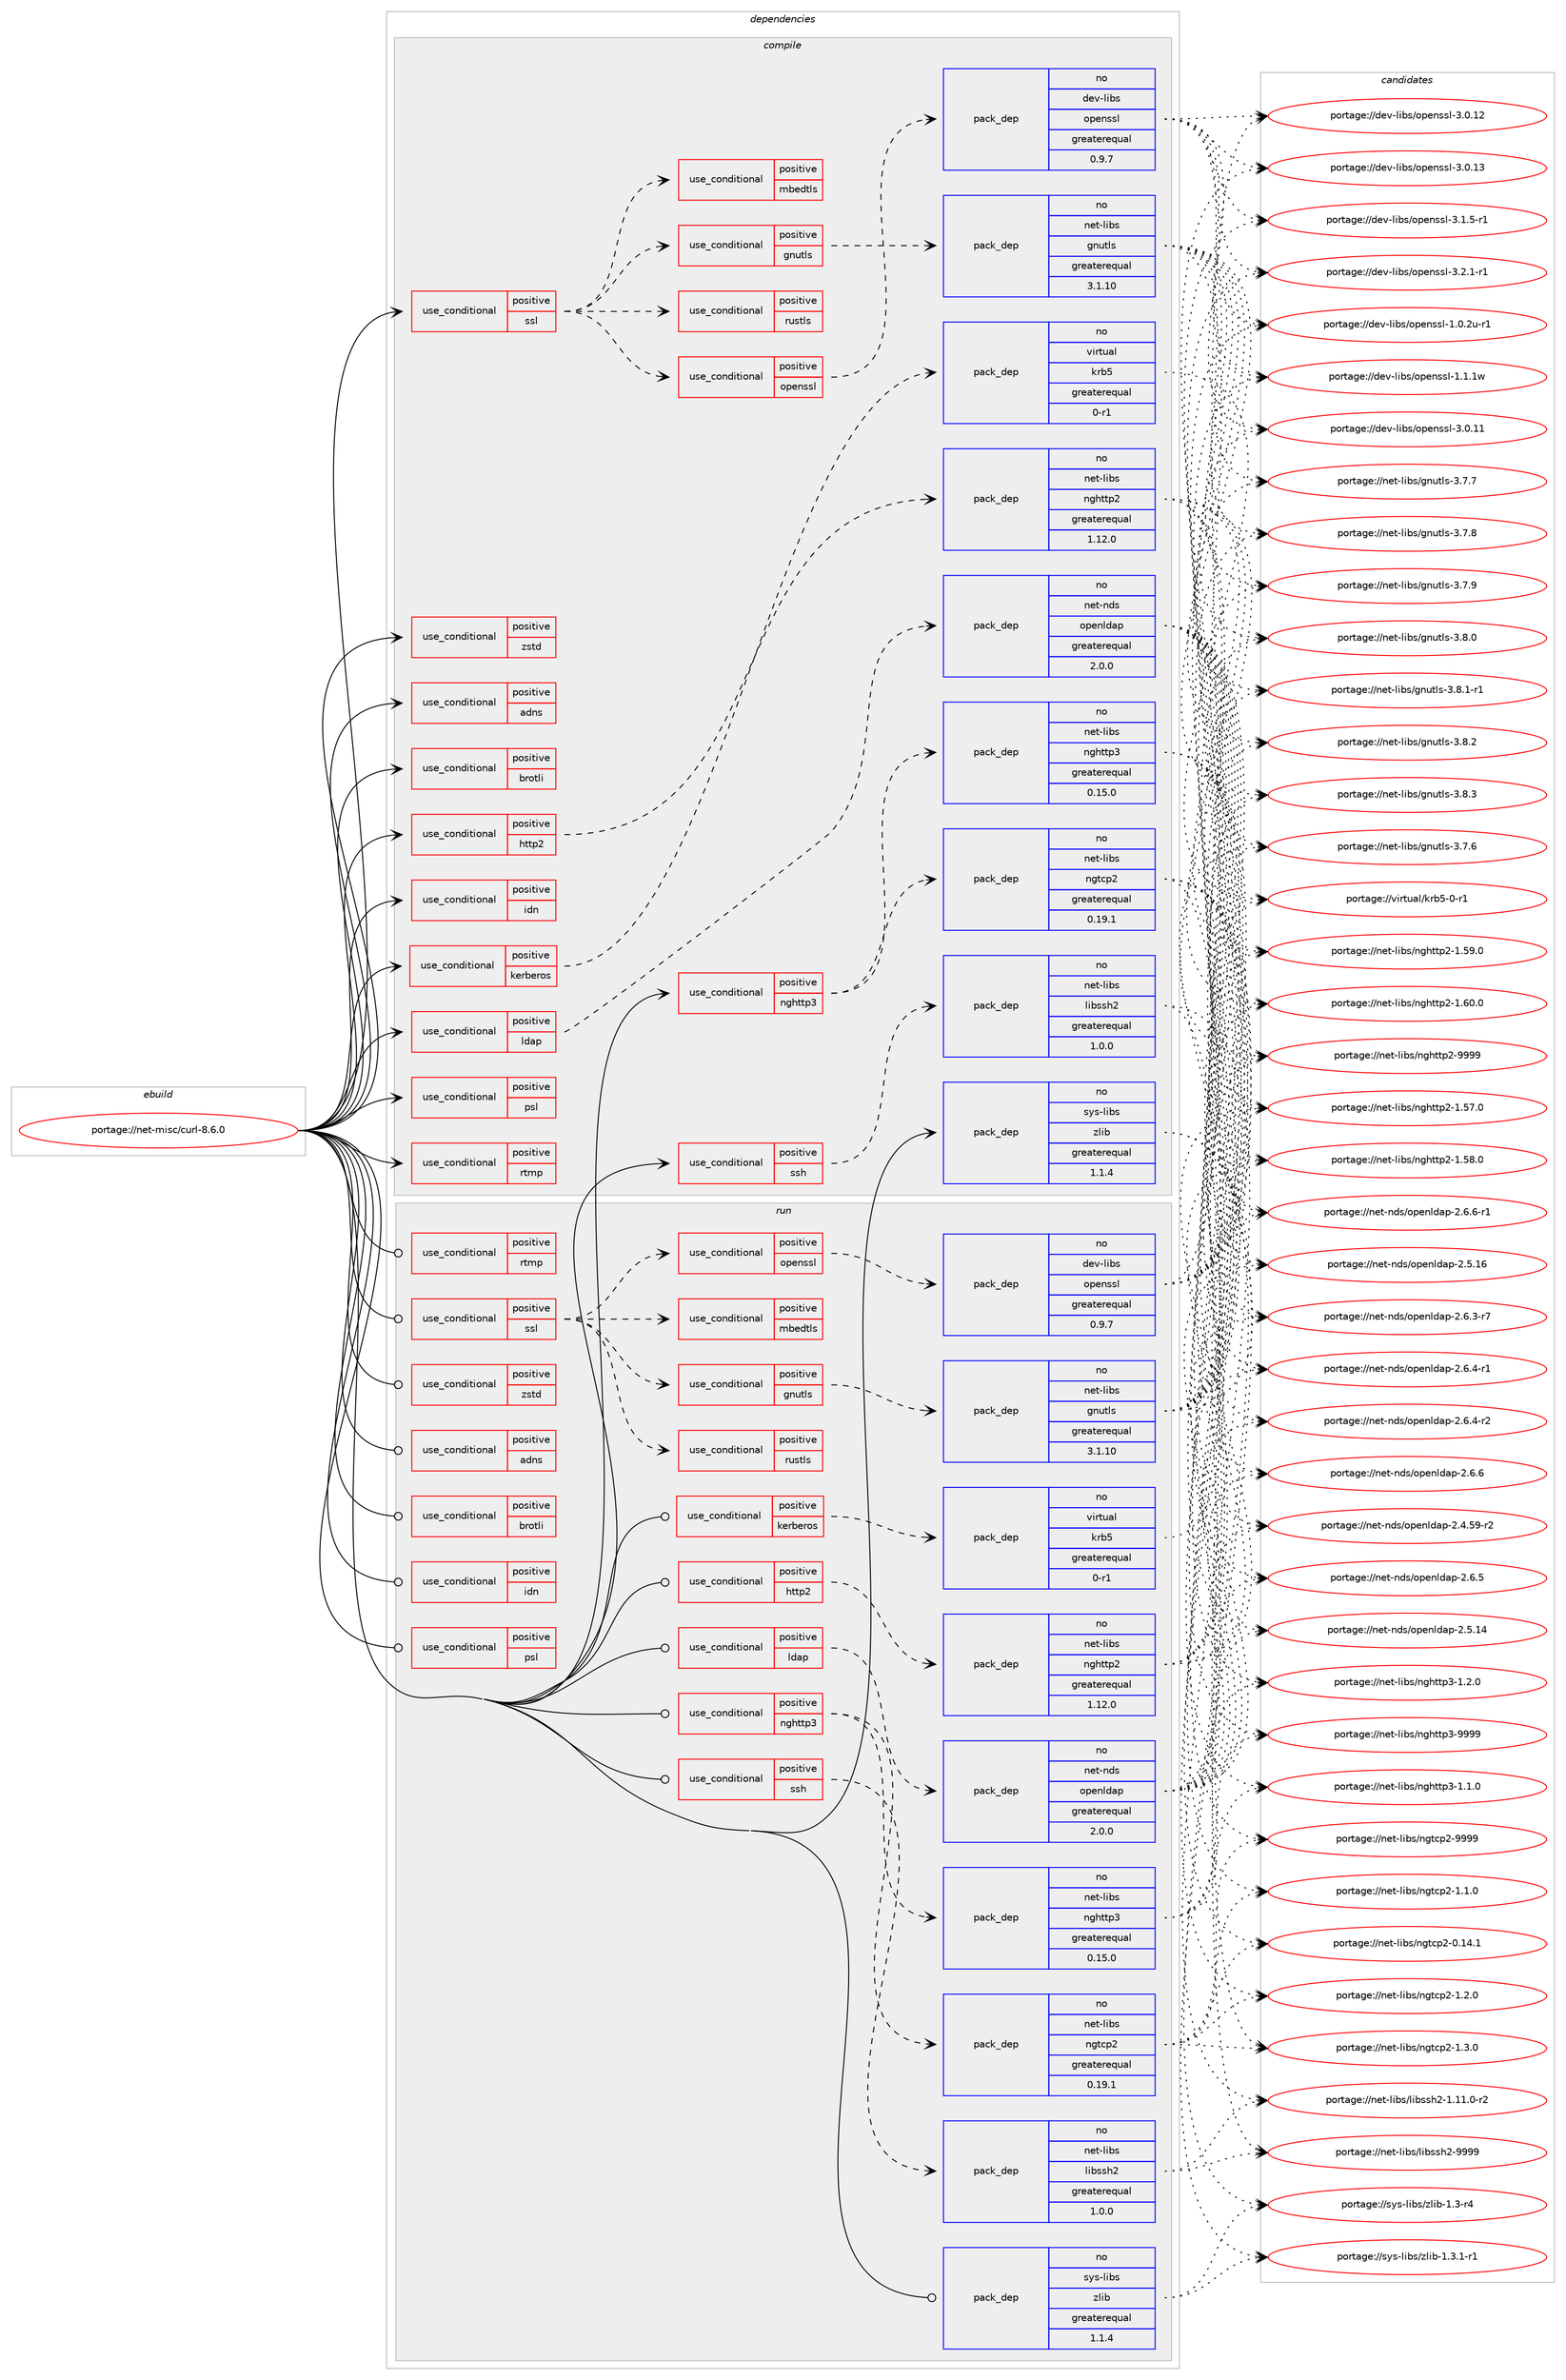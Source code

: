 digraph prolog {

# *************
# Graph options
# *************

newrank=true;
concentrate=true;
compound=true;
graph [rankdir=LR,fontname=Helvetica,fontsize=10,ranksep=1.5];#, ranksep=2.5, nodesep=0.2];
edge  [arrowhead=vee];
node  [fontname=Helvetica,fontsize=10];

# **********
# The ebuild
# **********

subgraph cluster_leftcol {
color=gray;
rank=same;
label=<<i>ebuild</i>>;
id [label="portage://net-misc/curl-8.6.0", color=red, width=4, href="../net-misc/curl-8.6.0.svg"];
}

# ****************
# The dependencies
# ****************

subgraph cluster_midcol {
color=gray;
label=<<i>dependencies</i>>;
subgraph cluster_compile {
fillcolor="#eeeeee";
style=filled;
label=<<i>compile</i>>;
subgraph cond4253 {
dependency5985 [label=<<TABLE BORDER="0" CELLBORDER="1" CELLSPACING="0" CELLPADDING="4"><TR><TD ROWSPAN="3" CELLPADDING="10">use_conditional</TD></TR><TR><TD>positive</TD></TR><TR><TD>adns</TD></TR></TABLE>>, shape=none, color=red];
# *** BEGIN UNKNOWN DEPENDENCY TYPE (TODO) ***
# dependency5985 -> package_dependency(portage://net-misc/curl-8.6.0,install,no,net-dns,c-ares,none,[,,],any_same_slot,[use(optenable(abi_x86_32),negative),use(optenable(abi_x86_64),negative),use(optenable(abi_x86_x32),negative),use(optenable(abi_mips_n32),negative),use(optenable(abi_mips_n64),negative),use(optenable(abi_mips_o32),negative),use(optenable(abi_s390_32),negative),use(optenable(abi_s390_64),negative)])
# *** END UNKNOWN DEPENDENCY TYPE (TODO) ***

}
id:e -> dependency5985:w [weight=20,style="solid",arrowhead="vee"];
subgraph cond4254 {
dependency5986 [label=<<TABLE BORDER="0" CELLBORDER="1" CELLSPACING="0" CELLPADDING="4"><TR><TD ROWSPAN="3" CELLPADDING="10">use_conditional</TD></TR><TR><TD>positive</TD></TR><TR><TD>brotli</TD></TR></TABLE>>, shape=none, color=red];
# *** BEGIN UNKNOWN DEPENDENCY TYPE (TODO) ***
# dependency5986 -> package_dependency(portage://net-misc/curl-8.6.0,install,no,app-arch,brotli,none,[,,],any_same_slot,[use(optenable(abi_x86_32),negative),use(optenable(abi_x86_64),negative),use(optenable(abi_x86_x32),negative),use(optenable(abi_mips_n32),negative),use(optenable(abi_mips_n64),negative),use(optenable(abi_mips_o32),negative),use(optenable(abi_s390_32),negative),use(optenable(abi_s390_64),negative)])
# *** END UNKNOWN DEPENDENCY TYPE (TODO) ***

}
id:e -> dependency5986:w [weight=20,style="solid",arrowhead="vee"];
subgraph cond4255 {
dependency5987 [label=<<TABLE BORDER="0" CELLBORDER="1" CELLSPACING="0" CELLPADDING="4"><TR><TD ROWSPAN="3" CELLPADDING="10">use_conditional</TD></TR><TR><TD>positive</TD></TR><TR><TD>http2</TD></TR></TABLE>>, shape=none, color=red];
subgraph pack1682 {
dependency5988 [label=<<TABLE BORDER="0" CELLBORDER="1" CELLSPACING="0" CELLPADDING="4" WIDTH="220"><TR><TD ROWSPAN="6" CELLPADDING="30">pack_dep</TD></TR><TR><TD WIDTH="110">no</TD></TR><TR><TD>net-libs</TD></TR><TR><TD>nghttp2</TD></TR><TR><TD>greaterequal</TD></TR><TR><TD>1.12.0</TD></TR></TABLE>>, shape=none, color=blue];
}
dependency5987:e -> dependency5988:w [weight=20,style="dashed",arrowhead="vee"];
}
id:e -> dependency5987:w [weight=20,style="solid",arrowhead="vee"];
subgraph cond4256 {
dependency5989 [label=<<TABLE BORDER="0" CELLBORDER="1" CELLSPACING="0" CELLPADDING="4"><TR><TD ROWSPAN="3" CELLPADDING="10">use_conditional</TD></TR><TR><TD>positive</TD></TR><TR><TD>idn</TD></TR></TABLE>>, shape=none, color=red];
# *** BEGIN UNKNOWN DEPENDENCY TYPE (TODO) ***
# dependency5989 -> package_dependency(portage://net-misc/curl-8.6.0,install,no,net-dns,libidn2,none,[,,],any_same_slot,[use(optenable(static-libs),none),use(optenable(abi_x86_32),negative),use(optenable(abi_x86_64),negative),use(optenable(abi_x86_x32),negative),use(optenable(abi_mips_n32),negative),use(optenable(abi_mips_n64),negative),use(optenable(abi_mips_o32),negative),use(optenable(abi_s390_32),negative),use(optenable(abi_s390_64),negative)])
# *** END UNKNOWN DEPENDENCY TYPE (TODO) ***

}
id:e -> dependency5989:w [weight=20,style="solid",arrowhead="vee"];
subgraph cond4257 {
dependency5990 [label=<<TABLE BORDER="0" CELLBORDER="1" CELLSPACING="0" CELLPADDING="4"><TR><TD ROWSPAN="3" CELLPADDING="10">use_conditional</TD></TR><TR><TD>positive</TD></TR><TR><TD>kerberos</TD></TR></TABLE>>, shape=none, color=red];
subgraph pack1683 {
dependency5991 [label=<<TABLE BORDER="0" CELLBORDER="1" CELLSPACING="0" CELLPADDING="4" WIDTH="220"><TR><TD ROWSPAN="6" CELLPADDING="30">pack_dep</TD></TR><TR><TD WIDTH="110">no</TD></TR><TR><TD>virtual</TD></TR><TR><TD>krb5</TD></TR><TR><TD>greaterequal</TD></TR><TR><TD>0-r1</TD></TR></TABLE>>, shape=none, color=blue];
}
dependency5990:e -> dependency5991:w [weight=20,style="dashed",arrowhead="vee"];
}
id:e -> dependency5990:w [weight=20,style="solid",arrowhead="vee"];
subgraph cond4258 {
dependency5992 [label=<<TABLE BORDER="0" CELLBORDER="1" CELLSPACING="0" CELLPADDING="4"><TR><TD ROWSPAN="3" CELLPADDING="10">use_conditional</TD></TR><TR><TD>positive</TD></TR><TR><TD>ldap</TD></TR></TABLE>>, shape=none, color=red];
subgraph pack1684 {
dependency5993 [label=<<TABLE BORDER="0" CELLBORDER="1" CELLSPACING="0" CELLPADDING="4" WIDTH="220"><TR><TD ROWSPAN="6" CELLPADDING="30">pack_dep</TD></TR><TR><TD WIDTH="110">no</TD></TR><TR><TD>net-nds</TD></TR><TR><TD>openldap</TD></TR><TR><TD>greaterequal</TD></TR><TR><TD>2.0.0</TD></TR></TABLE>>, shape=none, color=blue];
}
dependency5992:e -> dependency5993:w [weight=20,style="dashed",arrowhead="vee"];
}
id:e -> dependency5992:w [weight=20,style="solid",arrowhead="vee"];
subgraph cond4259 {
dependency5994 [label=<<TABLE BORDER="0" CELLBORDER="1" CELLSPACING="0" CELLPADDING="4"><TR><TD ROWSPAN="3" CELLPADDING="10">use_conditional</TD></TR><TR><TD>positive</TD></TR><TR><TD>nghttp3</TD></TR></TABLE>>, shape=none, color=red];
subgraph pack1685 {
dependency5995 [label=<<TABLE BORDER="0" CELLBORDER="1" CELLSPACING="0" CELLPADDING="4" WIDTH="220"><TR><TD ROWSPAN="6" CELLPADDING="30">pack_dep</TD></TR><TR><TD WIDTH="110">no</TD></TR><TR><TD>net-libs</TD></TR><TR><TD>nghttp3</TD></TR><TR><TD>greaterequal</TD></TR><TR><TD>0.15.0</TD></TR></TABLE>>, shape=none, color=blue];
}
dependency5994:e -> dependency5995:w [weight=20,style="dashed",arrowhead="vee"];
subgraph pack1686 {
dependency5996 [label=<<TABLE BORDER="0" CELLBORDER="1" CELLSPACING="0" CELLPADDING="4" WIDTH="220"><TR><TD ROWSPAN="6" CELLPADDING="30">pack_dep</TD></TR><TR><TD WIDTH="110">no</TD></TR><TR><TD>net-libs</TD></TR><TR><TD>ngtcp2</TD></TR><TR><TD>greaterequal</TD></TR><TR><TD>0.19.1</TD></TR></TABLE>>, shape=none, color=blue];
}
dependency5994:e -> dependency5996:w [weight=20,style="dashed",arrowhead="vee"];
}
id:e -> dependency5994:w [weight=20,style="solid",arrowhead="vee"];
subgraph cond4260 {
dependency5997 [label=<<TABLE BORDER="0" CELLBORDER="1" CELLSPACING="0" CELLPADDING="4"><TR><TD ROWSPAN="3" CELLPADDING="10">use_conditional</TD></TR><TR><TD>positive</TD></TR><TR><TD>psl</TD></TR></TABLE>>, shape=none, color=red];
# *** BEGIN UNKNOWN DEPENDENCY TYPE (TODO) ***
# dependency5997 -> package_dependency(portage://net-misc/curl-8.6.0,install,no,net-libs,libpsl,none,[,,],[],[use(optenable(abi_x86_32),negative),use(optenable(abi_x86_64),negative),use(optenable(abi_x86_x32),negative),use(optenable(abi_mips_n32),negative),use(optenable(abi_mips_n64),negative),use(optenable(abi_mips_o32),negative),use(optenable(abi_s390_32),negative),use(optenable(abi_s390_64),negative)])
# *** END UNKNOWN DEPENDENCY TYPE (TODO) ***

}
id:e -> dependency5997:w [weight=20,style="solid",arrowhead="vee"];
subgraph cond4261 {
dependency5998 [label=<<TABLE BORDER="0" CELLBORDER="1" CELLSPACING="0" CELLPADDING="4"><TR><TD ROWSPAN="3" CELLPADDING="10">use_conditional</TD></TR><TR><TD>positive</TD></TR><TR><TD>rtmp</TD></TR></TABLE>>, shape=none, color=red];
# *** BEGIN UNKNOWN DEPENDENCY TYPE (TODO) ***
# dependency5998 -> package_dependency(portage://net-misc/curl-8.6.0,install,no,media-video,rtmpdump,none,[,,],[],[use(optenable(abi_x86_32),negative),use(optenable(abi_x86_64),negative),use(optenable(abi_x86_x32),negative),use(optenable(abi_mips_n32),negative),use(optenable(abi_mips_n64),negative),use(optenable(abi_mips_o32),negative),use(optenable(abi_s390_32),negative),use(optenable(abi_s390_64),negative)])
# *** END UNKNOWN DEPENDENCY TYPE (TODO) ***

}
id:e -> dependency5998:w [weight=20,style="solid",arrowhead="vee"];
subgraph cond4262 {
dependency5999 [label=<<TABLE BORDER="0" CELLBORDER="1" CELLSPACING="0" CELLPADDING="4"><TR><TD ROWSPAN="3" CELLPADDING="10">use_conditional</TD></TR><TR><TD>positive</TD></TR><TR><TD>ssh</TD></TR></TABLE>>, shape=none, color=red];
subgraph pack1687 {
dependency6000 [label=<<TABLE BORDER="0" CELLBORDER="1" CELLSPACING="0" CELLPADDING="4" WIDTH="220"><TR><TD ROWSPAN="6" CELLPADDING="30">pack_dep</TD></TR><TR><TD WIDTH="110">no</TD></TR><TR><TD>net-libs</TD></TR><TR><TD>libssh2</TD></TR><TR><TD>greaterequal</TD></TR><TR><TD>1.0.0</TD></TR></TABLE>>, shape=none, color=blue];
}
dependency5999:e -> dependency6000:w [weight=20,style="dashed",arrowhead="vee"];
}
id:e -> dependency5999:w [weight=20,style="solid",arrowhead="vee"];
subgraph cond4263 {
dependency6001 [label=<<TABLE BORDER="0" CELLBORDER="1" CELLSPACING="0" CELLPADDING="4"><TR><TD ROWSPAN="3" CELLPADDING="10">use_conditional</TD></TR><TR><TD>positive</TD></TR><TR><TD>ssl</TD></TR></TABLE>>, shape=none, color=red];
subgraph cond4264 {
dependency6002 [label=<<TABLE BORDER="0" CELLBORDER="1" CELLSPACING="0" CELLPADDING="4"><TR><TD ROWSPAN="3" CELLPADDING="10">use_conditional</TD></TR><TR><TD>positive</TD></TR><TR><TD>gnutls</TD></TR></TABLE>>, shape=none, color=red];
# *** BEGIN UNKNOWN DEPENDENCY TYPE (TODO) ***
# dependency6002 -> package_dependency(portage://net-misc/curl-8.6.0,install,no,app-misc,ca-certificates,none,[,,],[],[])
# *** END UNKNOWN DEPENDENCY TYPE (TODO) ***

subgraph pack1688 {
dependency6003 [label=<<TABLE BORDER="0" CELLBORDER="1" CELLSPACING="0" CELLPADDING="4" WIDTH="220"><TR><TD ROWSPAN="6" CELLPADDING="30">pack_dep</TD></TR><TR><TD WIDTH="110">no</TD></TR><TR><TD>net-libs</TD></TR><TR><TD>gnutls</TD></TR><TR><TD>greaterequal</TD></TR><TR><TD>3.1.10</TD></TR></TABLE>>, shape=none, color=blue];
}
dependency6002:e -> dependency6003:w [weight=20,style="dashed",arrowhead="vee"];
# *** BEGIN UNKNOWN DEPENDENCY TYPE (TODO) ***
# dependency6002 -> package_dependency(portage://net-misc/curl-8.6.0,install,no,dev-libs,nettle,none,[,,],any_same_slot,[use(optenable(abi_x86_32),negative),use(optenable(abi_x86_64),negative),use(optenable(abi_x86_x32),negative),use(optenable(abi_mips_n32),negative),use(optenable(abi_mips_n64),negative),use(optenable(abi_mips_o32),negative),use(optenable(abi_s390_32),negative),use(optenable(abi_s390_64),negative)])
# *** END UNKNOWN DEPENDENCY TYPE (TODO) ***

}
dependency6001:e -> dependency6002:w [weight=20,style="dashed",arrowhead="vee"];
subgraph cond4265 {
dependency6004 [label=<<TABLE BORDER="0" CELLBORDER="1" CELLSPACING="0" CELLPADDING="4"><TR><TD ROWSPAN="3" CELLPADDING="10">use_conditional</TD></TR><TR><TD>positive</TD></TR><TR><TD>mbedtls</TD></TR></TABLE>>, shape=none, color=red];
# *** BEGIN UNKNOWN DEPENDENCY TYPE (TODO) ***
# dependency6004 -> package_dependency(portage://net-misc/curl-8.6.0,install,no,app-misc,ca-certificates,none,[,,],[],[])
# *** END UNKNOWN DEPENDENCY TYPE (TODO) ***

# *** BEGIN UNKNOWN DEPENDENCY TYPE (TODO) ***
# dependency6004 -> package_dependency(portage://net-misc/curl-8.6.0,install,no,net-libs,mbedtls,none,[,,],any_same_slot,[use(optenable(abi_x86_32),negative),use(optenable(abi_x86_64),negative),use(optenable(abi_x86_x32),negative),use(optenable(abi_mips_n32),negative),use(optenable(abi_mips_n64),negative),use(optenable(abi_mips_o32),negative),use(optenable(abi_s390_32),negative),use(optenable(abi_s390_64),negative)])
# *** END UNKNOWN DEPENDENCY TYPE (TODO) ***

}
dependency6001:e -> dependency6004:w [weight=20,style="dashed",arrowhead="vee"];
subgraph cond4266 {
dependency6005 [label=<<TABLE BORDER="0" CELLBORDER="1" CELLSPACING="0" CELLPADDING="4"><TR><TD ROWSPAN="3" CELLPADDING="10">use_conditional</TD></TR><TR><TD>positive</TD></TR><TR><TD>openssl</TD></TR></TABLE>>, shape=none, color=red];
subgraph pack1689 {
dependency6006 [label=<<TABLE BORDER="0" CELLBORDER="1" CELLSPACING="0" CELLPADDING="4" WIDTH="220"><TR><TD ROWSPAN="6" CELLPADDING="30">pack_dep</TD></TR><TR><TD WIDTH="110">no</TD></TR><TR><TD>dev-libs</TD></TR><TR><TD>openssl</TD></TR><TR><TD>greaterequal</TD></TR><TR><TD>0.9.7</TD></TR></TABLE>>, shape=none, color=blue];
}
dependency6005:e -> dependency6006:w [weight=20,style="dashed",arrowhead="vee"];
}
dependency6001:e -> dependency6005:w [weight=20,style="dashed",arrowhead="vee"];
subgraph cond4267 {
dependency6007 [label=<<TABLE BORDER="0" CELLBORDER="1" CELLSPACING="0" CELLPADDING="4"><TR><TD ROWSPAN="3" CELLPADDING="10">use_conditional</TD></TR><TR><TD>positive</TD></TR><TR><TD>rustls</TD></TR></TABLE>>, shape=none, color=red];
# *** BEGIN UNKNOWN DEPENDENCY TYPE (TODO) ***
# dependency6007 -> package_dependency(portage://net-misc/curl-8.6.0,install,no,net-libs,rustls-ffi,none,[,,],any_same_slot,[use(optenable(abi_x86_32),negative),use(optenable(abi_x86_64),negative),use(optenable(abi_x86_x32),negative),use(optenable(abi_mips_n32),negative),use(optenable(abi_mips_n64),negative),use(optenable(abi_mips_o32),negative),use(optenable(abi_s390_32),negative),use(optenable(abi_s390_64),negative)])
# *** END UNKNOWN DEPENDENCY TYPE (TODO) ***

}
dependency6001:e -> dependency6007:w [weight=20,style="dashed",arrowhead="vee"];
}
id:e -> dependency6001:w [weight=20,style="solid",arrowhead="vee"];
subgraph cond4268 {
dependency6008 [label=<<TABLE BORDER="0" CELLBORDER="1" CELLSPACING="0" CELLPADDING="4"><TR><TD ROWSPAN="3" CELLPADDING="10">use_conditional</TD></TR><TR><TD>positive</TD></TR><TR><TD>zstd</TD></TR></TABLE>>, shape=none, color=red];
# *** BEGIN UNKNOWN DEPENDENCY TYPE (TODO) ***
# dependency6008 -> package_dependency(portage://net-misc/curl-8.6.0,install,no,app-arch,zstd,none,[,,],any_same_slot,[use(optenable(abi_x86_32),negative),use(optenable(abi_x86_64),negative),use(optenable(abi_x86_x32),negative),use(optenable(abi_mips_n32),negative),use(optenable(abi_mips_n64),negative),use(optenable(abi_mips_o32),negative),use(optenable(abi_s390_32),negative),use(optenable(abi_s390_64),negative)])
# *** END UNKNOWN DEPENDENCY TYPE (TODO) ***

}
id:e -> dependency6008:w [weight=20,style="solid",arrowhead="vee"];
subgraph pack1690 {
dependency6009 [label=<<TABLE BORDER="0" CELLBORDER="1" CELLSPACING="0" CELLPADDING="4" WIDTH="220"><TR><TD ROWSPAN="6" CELLPADDING="30">pack_dep</TD></TR><TR><TD WIDTH="110">no</TD></TR><TR><TD>sys-libs</TD></TR><TR><TD>zlib</TD></TR><TR><TD>greaterequal</TD></TR><TR><TD>1.1.4</TD></TR></TABLE>>, shape=none, color=blue];
}
id:e -> dependency6009:w [weight=20,style="solid",arrowhead="vee"];
}
subgraph cluster_compileandrun {
fillcolor="#eeeeee";
style=filled;
label=<<i>compile and run</i>>;
}
subgraph cluster_run {
fillcolor="#eeeeee";
style=filled;
label=<<i>run</i>>;
subgraph cond4269 {
dependency6010 [label=<<TABLE BORDER="0" CELLBORDER="1" CELLSPACING="0" CELLPADDING="4"><TR><TD ROWSPAN="3" CELLPADDING="10">use_conditional</TD></TR><TR><TD>positive</TD></TR><TR><TD>adns</TD></TR></TABLE>>, shape=none, color=red];
# *** BEGIN UNKNOWN DEPENDENCY TYPE (TODO) ***
# dependency6010 -> package_dependency(portage://net-misc/curl-8.6.0,run,no,net-dns,c-ares,none,[,,],any_same_slot,[use(optenable(abi_x86_32),negative),use(optenable(abi_x86_64),negative),use(optenable(abi_x86_x32),negative),use(optenable(abi_mips_n32),negative),use(optenable(abi_mips_n64),negative),use(optenable(abi_mips_o32),negative),use(optenable(abi_s390_32),negative),use(optenable(abi_s390_64),negative)])
# *** END UNKNOWN DEPENDENCY TYPE (TODO) ***

}
id:e -> dependency6010:w [weight=20,style="solid",arrowhead="odot"];
subgraph cond4270 {
dependency6011 [label=<<TABLE BORDER="0" CELLBORDER="1" CELLSPACING="0" CELLPADDING="4"><TR><TD ROWSPAN="3" CELLPADDING="10">use_conditional</TD></TR><TR><TD>positive</TD></TR><TR><TD>brotli</TD></TR></TABLE>>, shape=none, color=red];
# *** BEGIN UNKNOWN DEPENDENCY TYPE (TODO) ***
# dependency6011 -> package_dependency(portage://net-misc/curl-8.6.0,run,no,app-arch,brotli,none,[,,],any_same_slot,[use(optenable(abi_x86_32),negative),use(optenable(abi_x86_64),negative),use(optenable(abi_x86_x32),negative),use(optenable(abi_mips_n32),negative),use(optenable(abi_mips_n64),negative),use(optenable(abi_mips_o32),negative),use(optenable(abi_s390_32),negative),use(optenable(abi_s390_64),negative)])
# *** END UNKNOWN DEPENDENCY TYPE (TODO) ***

}
id:e -> dependency6011:w [weight=20,style="solid",arrowhead="odot"];
subgraph cond4271 {
dependency6012 [label=<<TABLE BORDER="0" CELLBORDER="1" CELLSPACING="0" CELLPADDING="4"><TR><TD ROWSPAN="3" CELLPADDING="10">use_conditional</TD></TR><TR><TD>positive</TD></TR><TR><TD>http2</TD></TR></TABLE>>, shape=none, color=red];
subgraph pack1691 {
dependency6013 [label=<<TABLE BORDER="0" CELLBORDER="1" CELLSPACING="0" CELLPADDING="4" WIDTH="220"><TR><TD ROWSPAN="6" CELLPADDING="30">pack_dep</TD></TR><TR><TD WIDTH="110">no</TD></TR><TR><TD>net-libs</TD></TR><TR><TD>nghttp2</TD></TR><TR><TD>greaterequal</TD></TR><TR><TD>1.12.0</TD></TR></TABLE>>, shape=none, color=blue];
}
dependency6012:e -> dependency6013:w [weight=20,style="dashed",arrowhead="vee"];
}
id:e -> dependency6012:w [weight=20,style="solid",arrowhead="odot"];
subgraph cond4272 {
dependency6014 [label=<<TABLE BORDER="0" CELLBORDER="1" CELLSPACING="0" CELLPADDING="4"><TR><TD ROWSPAN="3" CELLPADDING="10">use_conditional</TD></TR><TR><TD>positive</TD></TR><TR><TD>idn</TD></TR></TABLE>>, shape=none, color=red];
# *** BEGIN UNKNOWN DEPENDENCY TYPE (TODO) ***
# dependency6014 -> package_dependency(portage://net-misc/curl-8.6.0,run,no,net-dns,libidn2,none,[,,],any_same_slot,[use(optenable(static-libs),none),use(optenable(abi_x86_32),negative),use(optenable(abi_x86_64),negative),use(optenable(abi_x86_x32),negative),use(optenable(abi_mips_n32),negative),use(optenable(abi_mips_n64),negative),use(optenable(abi_mips_o32),negative),use(optenable(abi_s390_32),negative),use(optenable(abi_s390_64),negative)])
# *** END UNKNOWN DEPENDENCY TYPE (TODO) ***

}
id:e -> dependency6014:w [weight=20,style="solid",arrowhead="odot"];
subgraph cond4273 {
dependency6015 [label=<<TABLE BORDER="0" CELLBORDER="1" CELLSPACING="0" CELLPADDING="4"><TR><TD ROWSPAN="3" CELLPADDING="10">use_conditional</TD></TR><TR><TD>positive</TD></TR><TR><TD>kerberos</TD></TR></TABLE>>, shape=none, color=red];
subgraph pack1692 {
dependency6016 [label=<<TABLE BORDER="0" CELLBORDER="1" CELLSPACING="0" CELLPADDING="4" WIDTH="220"><TR><TD ROWSPAN="6" CELLPADDING="30">pack_dep</TD></TR><TR><TD WIDTH="110">no</TD></TR><TR><TD>virtual</TD></TR><TR><TD>krb5</TD></TR><TR><TD>greaterequal</TD></TR><TR><TD>0-r1</TD></TR></TABLE>>, shape=none, color=blue];
}
dependency6015:e -> dependency6016:w [weight=20,style="dashed",arrowhead="vee"];
}
id:e -> dependency6015:w [weight=20,style="solid",arrowhead="odot"];
subgraph cond4274 {
dependency6017 [label=<<TABLE BORDER="0" CELLBORDER="1" CELLSPACING="0" CELLPADDING="4"><TR><TD ROWSPAN="3" CELLPADDING="10">use_conditional</TD></TR><TR><TD>positive</TD></TR><TR><TD>ldap</TD></TR></TABLE>>, shape=none, color=red];
subgraph pack1693 {
dependency6018 [label=<<TABLE BORDER="0" CELLBORDER="1" CELLSPACING="0" CELLPADDING="4" WIDTH="220"><TR><TD ROWSPAN="6" CELLPADDING="30">pack_dep</TD></TR><TR><TD WIDTH="110">no</TD></TR><TR><TD>net-nds</TD></TR><TR><TD>openldap</TD></TR><TR><TD>greaterequal</TD></TR><TR><TD>2.0.0</TD></TR></TABLE>>, shape=none, color=blue];
}
dependency6017:e -> dependency6018:w [weight=20,style="dashed",arrowhead="vee"];
}
id:e -> dependency6017:w [weight=20,style="solid",arrowhead="odot"];
subgraph cond4275 {
dependency6019 [label=<<TABLE BORDER="0" CELLBORDER="1" CELLSPACING="0" CELLPADDING="4"><TR><TD ROWSPAN="3" CELLPADDING="10">use_conditional</TD></TR><TR><TD>positive</TD></TR><TR><TD>nghttp3</TD></TR></TABLE>>, shape=none, color=red];
subgraph pack1694 {
dependency6020 [label=<<TABLE BORDER="0" CELLBORDER="1" CELLSPACING="0" CELLPADDING="4" WIDTH="220"><TR><TD ROWSPAN="6" CELLPADDING="30">pack_dep</TD></TR><TR><TD WIDTH="110">no</TD></TR><TR><TD>net-libs</TD></TR><TR><TD>nghttp3</TD></TR><TR><TD>greaterequal</TD></TR><TR><TD>0.15.0</TD></TR></TABLE>>, shape=none, color=blue];
}
dependency6019:e -> dependency6020:w [weight=20,style="dashed",arrowhead="vee"];
subgraph pack1695 {
dependency6021 [label=<<TABLE BORDER="0" CELLBORDER="1" CELLSPACING="0" CELLPADDING="4" WIDTH="220"><TR><TD ROWSPAN="6" CELLPADDING="30">pack_dep</TD></TR><TR><TD WIDTH="110">no</TD></TR><TR><TD>net-libs</TD></TR><TR><TD>ngtcp2</TD></TR><TR><TD>greaterequal</TD></TR><TR><TD>0.19.1</TD></TR></TABLE>>, shape=none, color=blue];
}
dependency6019:e -> dependency6021:w [weight=20,style="dashed",arrowhead="vee"];
}
id:e -> dependency6019:w [weight=20,style="solid",arrowhead="odot"];
subgraph cond4276 {
dependency6022 [label=<<TABLE BORDER="0" CELLBORDER="1" CELLSPACING="0" CELLPADDING="4"><TR><TD ROWSPAN="3" CELLPADDING="10">use_conditional</TD></TR><TR><TD>positive</TD></TR><TR><TD>psl</TD></TR></TABLE>>, shape=none, color=red];
# *** BEGIN UNKNOWN DEPENDENCY TYPE (TODO) ***
# dependency6022 -> package_dependency(portage://net-misc/curl-8.6.0,run,no,net-libs,libpsl,none,[,,],[],[use(optenable(abi_x86_32),negative),use(optenable(abi_x86_64),negative),use(optenable(abi_x86_x32),negative),use(optenable(abi_mips_n32),negative),use(optenable(abi_mips_n64),negative),use(optenable(abi_mips_o32),negative),use(optenable(abi_s390_32),negative),use(optenable(abi_s390_64),negative)])
# *** END UNKNOWN DEPENDENCY TYPE (TODO) ***

}
id:e -> dependency6022:w [weight=20,style="solid",arrowhead="odot"];
subgraph cond4277 {
dependency6023 [label=<<TABLE BORDER="0" CELLBORDER="1" CELLSPACING="0" CELLPADDING="4"><TR><TD ROWSPAN="3" CELLPADDING="10">use_conditional</TD></TR><TR><TD>positive</TD></TR><TR><TD>rtmp</TD></TR></TABLE>>, shape=none, color=red];
# *** BEGIN UNKNOWN DEPENDENCY TYPE (TODO) ***
# dependency6023 -> package_dependency(portage://net-misc/curl-8.6.0,run,no,media-video,rtmpdump,none,[,,],[],[use(optenable(abi_x86_32),negative),use(optenable(abi_x86_64),negative),use(optenable(abi_x86_x32),negative),use(optenable(abi_mips_n32),negative),use(optenable(abi_mips_n64),negative),use(optenable(abi_mips_o32),negative),use(optenable(abi_s390_32),negative),use(optenable(abi_s390_64),negative)])
# *** END UNKNOWN DEPENDENCY TYPE (TODO) ***

}
id:e -> dependency6023:w [weight=20,style="solid",arrowhead="odot"];
subgraph cond4278 {
dependency6024 [label=<<TABLE BORDER="0" CELLBORDER="1" CELLSPACING="0" CELLPADDING="4"><TR><TD ROWSPAN="3" CELLPADDING="10">use_conditional</TD></TR><TR><TD>positive</TD></TR><TR><TD>ssh</TD></TR></TABLE>>, shape=none, color=red];
subgraph pack1696 {
dependency6025 [label=<<TABLE BORDER="0" CELLBORDER="1" CELLSPACING="0" CELLPADDING="4" WIDTH="220"><TR><TD ROWSPAN="6" CELLPADDING="30">pack_dep</TD></TR><TR><TD WIDTH="110">no</TD></TR><TR><TD>net-libs</TD></TR><TR><TD>libssh2</TD></TR><TR><TD>greaterequal</TD></TR><TR><TD>1.0.0</TD></TR></TABLE>>, shape=none, color=blue];
}
dependency6024:e -> dependency6025:w [weight=20,style="dashed",arrowhead="vee"];
}
id:e -> dependency6024:w [weight=20,style="solid",arrowhead="odot"];
subgraph cond4279 {
dependency6026 [label=<<TABLE BORDER="0" CELLBORDER="1" CELLSPACING="0" CELLPADDING="4"><TR><TD ROWSPAN="3" CELLPADDING="10">use_conditional</TD></TR><TR><TD>positive</TD></TR><TR><TD>ssl</TD></TR></TABLE>>, shape=none, color=red];
subgraph cond4280 {
dependency6027 [label=<<TABLE BORDER="0" CELLBORDER="1" CELLSPACING="0" CELLPADDING="4"><TR><TD ROWSPAN="3" CELLPADDING="10">use_conditional</TD></TR><TR><TD>positive</TD></TR><TR><TD>gnutls</TD></TR></TABLE>>, shape=none, color=red];
# *** BEGIN UNKNOWN DEPENDENCY TYPE (TODO) ***
# dependency6027 -> package_dependency(portage://net-misc/curl-8.6.0,run,no,app-misc,ca-certificates,none,[,,],[],[])
# *** END UNKNOWN DEPENDENCY TYPE (TODO) ***

subgraph pack1697 {
dependency6028 [label=<<TABLE BORDER="0" CELLBORDER="1" CELLSPACING="0" CELLPADDING="4" WIDTH="220"><TR><TD ROWSPAN="6" CELLPADDING="30">pack_dep</TD></TR><TR><TD WIDTH="110">no</TD></TR><TR><TD>net-libs</TD></TR><TR><TD>gnutls</TD></TR><TR><TD>greaterequal</TD></TR><TR><TD>3.1.10</TD></TR></TABLE>>, shape=none, color=blue];
}
dependency6027:e -> dependency6028:w [weight=20,style="dashed",arrowhead="vee"];
# *** BEGIN UNKNOWN DEPENDENCY TYPE (TODO) ***
# dependency6027 -> package_dependency(portage://net-misc/curl-8.6.0,run,no,dev-libs,nettle,none,[,,],any_same_slot,[use(optenable(abi_x86_32),negative),use(optenable(abi_x86_64),negative),use(optenable(abi_x86_x32),negative),use(optenable(abi_mips_n32),negative),use(optenable(abi_mips_n64),negative),use(optenable(abi_mips_o32),negative),use(optenable(abi_s390_32),negative),use(optenable(abi_s390_64),negative)])
# *** END UNKNOWN DEPENDENCY TYPE (TODO) ***

}
dependency6026:e -> dependency6027:w [weight=20,style="dashed",arrowhead="vee"];
subgraph cond4281 {
dependency6029 [label=<<TABLE BORDER="0" CELLBORDER="1" CELLSPACING="0" CELLPADDING="4"><TR><TD ROWSPAN="3" CELLPADDING="10">use_conditional</TD></TR><TR><TD>positive</TD></TR><TR><TD>mbedtls</TD></TR></TABLE>>, shape=none, color=red];
# *** BEGIN UNKNOWN DEPENDENCY TYPE (TODO) ***
# dependency6029 -> package_dependency(portage://net-misc/curl-8.6.0,run,no,app-misc,ca-certificates,none,[,,],[],[])
# *** END UNKNOWN DEPENDENCY TYPE (TODO) ***

# *** BEGIN UNKNOWN DEPENDENCY TYPE (TODO) ***
# dependency6029 -> package_dependency(portage://net-misc/curl-8.6.0,run,no,net-libs,mbedtls,none,[,,],any_same_slot,[use(optenable(abi_x86_32),negative),use(optenable(abi_x86_64),negative),use(optenable(abi_x86_x32),negative),use(optenable(abi_mips_n32),negative),use(optenable(abi_mips_n64),negative),use(optenable(abi_mips_o32),negative),use(optenable(abi_s390_32),negative),use(optenable(abi_s390_64),negative)])
# *** END UNKNOWN DEPENDENCY TYPE (TODO) ***

}
dependency6026:e -> dependency6029:w [weight=20,style="dashed",arrowhead="vee"];
subgraph cond4282 {
dependency6030 [label=<<TABLE BORDER="0" CELLBORDER="1" CELLSPACING="0" CELLPADDING="4"><TR><TD ROWSPAN="3" CELLPADDING="10">use_conditional</TD></TR><TR><TD>positive</TD></TR><TR><TD>openssl</TD></TR></TABLE>>, shape=none, color=red];
subgraph pack1698 {
dependency6031 [label=<<TABLE BORDER="0" CELLBORDER="1" CELLSPACING="0" CELLPADDING="4" WIDTH="220"><TR><TD ROWSPAN="6" CELLPADDING="30">pack_dep</TD></TR><TR><TD WIDTH="110">no</TD></TR><TR><TD>dev-libs</TD></TR><TR><TD>openssl</TD></TR><TR><TD>greaterequal</TD></TR><TR><TD>0.9.7</TD></TR></TABLE>>, shape=none, color=blue];
}
dependency6030:e -> dependency6031:w [weight=20,style="dashed",arrowhead="vee"];
}
dependency6026:e -> dependency6030:w [weight=20,style="dashed",arrowhead="vee"];
subgraph cond4283 {
dependency6032 [label=<<TABLE BORDER="0" CELLBORDER="1" CELLSPACING="0" CELLPADDING="4"><TR><TD ROWSPAN="3" CELLPADDING="10">use_conditional</TD></TR><TR><TD>positive</TD></TR><TR><TD>rustls</TD></TR></TABLE>>, shape=none, color=red];
# *** BEGIN UNKNOWN DEPENDENCY TYPE (TODO) ***
# dependency6032 -> package_dependency(portage://net-misc/curl-8.6.0,run,no,net-libs,rustls-ffi,none,[,,],any_same_slot,[use(optenable(abi_x86_32),negative),use(optenable(abi_x86_64),negative),use(optenable(abi_x86_x32),negative),use(optenable(abi_mips_n32),negative),use(optenable(abi_mips_n64),negative),use(optenable(abi_mips_o32),negative),use(optenable(abi_s390_32),negative),use(optenable(abi_s390_64),negative)])
# *** END UNKNOWN DEPENDENCY TYPE (TODO) ***

}
dependency6026:e -> dependency6032:w [weight=20,style="dashed",arrowhead="vee"];
}
id:e -> dependency6026:w [weight=20,style="solid",arrowhead="odot"];
subgraph cond4284 {
dependency6033 [label=<<TABLE BORDER="0" CELLBORDER="1" CELLSPACING="0" CELLPADDING="4"><TR><TD ROWSPAN="3" CELLPADDING="10">use_conditional</TD></TR><TR><TD>positive</TD></TR><TR><TD>zstd</TD></TR></TABLE>>, shape=none, color=red];
# *** BEGIN UNKNOWN DEPENDENCY TYPE (TODO) ***
# dependency6033 -> package_dependency(portage://net-misc/curl-8.6.0,run,no,app-arch,zstd,none,[,,],any_same_slot,[use(optenable(abi_x86_32),negative),use(optenable(abi_x86_64),negative),use(optenable(abi_x86_x32),negative),use(optenable(abi_mips_n32),negative),use(optenable(abi_mips_n64),negative),use(optenable(abi_mips_o32),negative),use(optenable(abi_s390_32),negative),use(optenable(abi_s390_64),negative)])
# *** END UNKNOWN DEPENDENCY TYPE (TODO) ***

}
id:e -> dependency6033:w [weight=20,style="solid",arrowhead="odot"];
subgraph pack1699 {
dependency6034 [label=<<TABLE BORDER="0" CELLBORDER="1" CELLSPACING="0" CELLPADDING="4" WIDTH="220"><TR><TD ROWSPAN="6" CELLPADDING="30">pack_dep</TD></TR><TR><TD WIDTH="110">no</TD></TR><TR><TD>sys-libs</TD></TR><TR><TD>zlib</TD></TR><TR><TD>greaterequal</TD></TR><TR><TD>1.1.4</TD></TR></TABLE>>, shape=none, color=blue];
}
id:e -> dependency6034:w [weight=20,style="solid",arrowhead="odot"];
}
}

# **************
# The candidates
# **************

subgraph cluster_choices {
rank=same;
color=gray;
label=<<i>candidates</i>>;

subgraph choice1682 {
color=black;
nodesep=1;
choice1101011164510810598115471101031041161161125045494653554648 [label="portage://net-libs/nghttp2-1.57.0", color=red, width=4,href="../net-libs/nghttp2-1.57.0.svg"];
choice1101011164510810598115471101031041161161125045494653564648 [label="portage://net-libs/nghttp2-1.58.0", color=red, width=4,href="../net-libs/nghttp2-1.58.0.svg"];
choice1101011164510810598115471101031041161161125045494653574648 [label="portage://net-libs/nghttp2-1.59.0", color=red, width=4,href="../net-libs/nghttp2-1.59.0.svg"];
choice1101011164510810598115471101031041161161125045494654484648 [label="portage://net-libs/nghttp2-1.60.0", color=red, width=4,href="../net-libs/nghttp2-1.60.0.svg"];
choice110101116451081059811547110103104116116112504557575757 [label="portage://net-libs/nghttp2-9999", color=red, width=4,href="../net-libs/nghttp2-9999.svg"];
dependency5988:e -> choice1101011164510810598115471101031041161161125045494653554648:w [style=dotted,weight="100"];
dependency5988:e -> choice1101011164510810598115471101031041161161125045494653564648:w [style=dotted,weight="100"];
dependency5988:e -> choice1101011164510810598115471101031041161161125045494653574648:w [style=dotted,weight="100"];
dependency5988:e -> choice1101011164510810598115471101031041161161125045494654484648:w [style=dotted,weight="100"];
dependency5988:e -> choice110101116451081059811547110103104116116112504557575757:w [style=dotted,weight="100"];
}
subgraph choice1683 {
color=black;
nodesep=1;
choice1181051141161179710847107114985345484511449 [label="portage://virtual/krb5-0-r1", color=red, width=4,href="../virtual/krb5-0-r1.svg"];
dependency5991:e -> choice1181051141161179710847107114985345484511449:w [style=dotted,weight="100"];
}
subgraph choice1684 {
color=black;
nodesep=1;
choice110101116451101001154711111210111010810097112455046524653574511450 [label="portage://net-nds/openldap-2.4.59-r2", color=red, width=4,href="../net-nds/openldap-2.4.59-r2.svg"];
choice11010111645110100115471111121011101081009711245504653464952 [label="portage://net-nds/openldap-2.5.14", color=red, width=4,href="../net-nds/openldap-2.5.14.svg"];
choice11010111645110100115471111121011101081009711245504653464954 [label="portage://net-nds/openldap-2.5.16", color=red, width=4,href="../net-nds/openldap-2.5.16.svg"];
choice1101011164511010011547111112101110108100971124550465446514511455 [label="portage://net-nds/openldap-2.6.3-r7", color=red, width=4,href="../net-nds/openldap-2.6.3-r7.svg"];
choice1101011164511010011547111112101110108100971124550465446524511449 [label="portage://net-nds/openldap-2.6.4-r1", color=red, width=4,href="../net-nds/openldap-2.6.4-r1.svg"];
choice1101011164511010011547111112101110108100971124550465446524511450 [label="portage://net-nds/openldap-2.6.4-r2", color=red, width=4,href="../net-nds/openldap-2.6.4-r2.svg"];
choice110101116451101001154711111210111010810097112455046544653 [label="portage://net-nds/openldap-2.6.5", color=red, width=4,href="../net-nds/openldap-2.6.5.svg"];
choice110101116451101001154711111210111010810097112455046544654 [label="portage://net-nds/openldap-2.6.6", color=red, width=4,href="../net-nds/openldap-2.6.6.svg"];
choice1101011164511010011547111112101110108100971124550465446544511449 [label="portage://net-nds/openldap-2.6.6-r1", color=red, width=4,href="../net-nds/openldap-2.6.6-r1.svg"];
dependency5993:e -> choice110101116451101001154711111210111010810097112455046524653574511450:w [style=dotted,weight="100"];
dependency5993:e -> choice11010111645110100115471111121011101081009711245504653464952:w [style=dotted,weight="100"];
dependency5993:e -> choice11010111645110100115471111121011101081009711245504653464954:w [style=dotted,weight="100"];
dependency5993:e -> choice1101011164511010011547111112101110108100971124550465446514511455:w [style=dotted,weight="100"];
dependency5993:e -> choice1101011164511010011547111112101110108100971124550465446524511449:w [style=dotted,weight="100"];
dependency5993:e -> choice1101011164511010011547111112101110108100971124550465446524511450:w [style=dotted,weight="100"];
dependency5993:e -> choice110101116451101001154711111210111010810097112455046544653:w [style=dotted,weight="100"];
dependency5993:e -> choice110101116451101001154711111210111010810097112455046544654:w [style=dotted,weight="100"];
dependency5993:e -> choice1101011164511010011547111112101110108100971124550465446544511449:w [style=dotted,weight="100"];
}
subgraph choice1685 {
color=black;
nodesep=1;
choice11010111645108105981154711010310411611611251454946494648 [label="portage://net-libs/nghttp3-1.1.0", color=red, width=4,href="../net-libs/nghttp3-1.1.0.svg"];
choice11010111645108105981154711010310411611611251454946504648 [label="portage://net-libs/nghttp3-1.2.0", color=red, width=4,href="../net-libs/nghttp3-1.2.0.svg"];
choice110101116451081059811547110103104116116112514557575757 [label="portage://net-libs/nghttp3-9999", color=red, width=4,href="../net-libs/nghttp3-9999.svg"];
dependency5995:e -> choice11010111645108105981154711010310411611611251454946494648:w [style=dotted,weight="100"];
dependency5995:e -> choice11010111645108105981154711010310411611611251454946504648:w [style=dotted,weight="100"];
dependency5995:e -> choice110101116451081059811547110103104116116112514557575757:w [style=dotted,weight="100"];
}
subgraph choice1686 {
color=black;
nodesep=1;
choice110101116451081059811547110103116991125045484649524649 [label="portage://net-libs/ngtcp2-0.14.1", color=red, width=4,href="../net-libs/ngtcp2-0.14.1.svg"];
choice1101011164510810598115471101031169911250454946494648 [label="portage://net-libs/ngtcp2-1.1.0", color=red, width=4,href="../net-libs/ngtcp2-1.1.0.svg"];
choice1101011164510810598115471101031169911250454946504648 [label="portage://net-libs/ngtcp2-1.2.0", color=red, width=4,href="../net-libs/ngtcp2-1.2.0.svg"];
choice1101011164510810598115471101031169911250454946514648 [label="portage://net-libs/ngtcp2-1.3.0", color=red, width=4,href="../net-libs/ngtcp2-1.3.0.svg"];
choice11010111645108105981154711010311699112504557575757 [label="portage://net-libs/ngtcp2-9999", color=red, width=4,href="../net-libs/ngtcp2-9999.svg"];
dependency5996:e -> choice110101116451081059811547110103116991125045484649524649:w [style=dotted,weight="100"];
dependency5996:e -> choice1101011164510810598115471101031169911250454946494648:w [style=dotted,weight="100"];
dependency5996:e -> choice1101011164510810598115471101031169911250454946504648:w [style=dotted,weight="100"];
dependency5996:e -> choice1101011164510810598115471101031169911250454946514648:w [style=dotted,weight="100"];
dependency5996:e -> choice11010111645108105981154711010311699112504557575757:w [style=dotted,weight="100"];
}
subgraph choice1687 {
color=black;
nodesep=1;
choice1101011164510810598115471081059811511510450454946494946484511450 [label="portage://net-libs/libssh2-1.11.0-r2", color=red, width=4,href="../net-libs/libssh2-1.11.0-r2.svg"];
choice11010111645108105981154710810598115115104504557575757 [label="portage://net-libs/libssh2-9999", color=red, width=4,href="../net-libs/libssh2-9999.svg"];
dependency6000:e -> choice1101011164510810598115471081059811511510450454946494946484511450:w [style=dotted,weight="100"];
dependency6000:e -> choice11010111645108105981154710810598115115104504557575757:w [style=dotted,weight="100"];
}
subgraph choice1688 {
color=black;
nodesep=1;
choice110101116451081059811547103110117116108115455146554654 [label="portage://net-libs/gnutls-3.7.6", color=red, width=4,href="../net-libs/gnutls-3.7.6.svg"];
choice110101116451081059811547103110117116108115455146554655 [label="portage://net-libs/gnutls-3.7.7", color=red, width=4,href="../net-libs/gnutls-3.7.7.svg"];
choice110101116451081059811547103110117116108115455146554656 [label="portage://net-libs/gnutls-3.7.8", color=red, width=4,href="../net-libs/gnutls-3.7.8.svg"];
choice110101116451081059811547103110117116108115455146554657 [label="portage://net-libs/gnutls-3.7.9", color=red, width=4,href="../net-libs/gnutls-3.7.9.svg"];
choice110101116451081059811547103110117116108115455146564648 [label="portage://net-libs/gnutls-3.8.0", color=red, width=4,href="../net-libs/gnutls-3.8.0.svg"];
choice1101011164510810598115471031101171161081154551465646494511449 [label="portage://net-libs/gnutls-3.8.1-r1", color=red, width=4,href="../net-libs/gnutls-3.8.1-r1.svg"];
choice110101116451081059811547103110117116108115455146564650 [label="portage://net-libs/gnutls-3.8.2", color=red, width=4,href="../net-libs/gnutls-3.8.2.svg"];
choice110101116451081059811547103110117116108115455146564651 [label="portage://net-libs/gnutls-3.8.3", color=red, width=4,href="../net-libs/gnutls-3.8.3.svg"];
dependency6003:e -> choice110101116451081059811547103110117116108115455146554654:w [style=dotted,weight="100"];
dependency6003:e -> choice110101116451081059811547103110117116108115455146554655:w [style=dotted,weight="100"];
dependency6003:e -> choice110101116451081059811547103110117116108115455146554656:w [style=dotted,weight="100"];
dependency6003:e -> choice110101116451081059811547103110117116108115455146554657:w [style=dotted,weight="100"];
dependency6003:e -> choice110101116451081059811547103110117116108115455146564648:w [style=dotted,weight="100"];
dependency6003:e -> choice1101011164510810598115471031101171161081154551465646494511449:w [style=dotted,weight="100"];
dependency6003:e -> choice110101116451081059811547103110117116108115455146564650:w [style=dotted,weight="100"];
dependency6003:e -> choice110101116451081059811547103110117116108115455146564651:w [style=dotted,weight="100"];
}
subgraph choice1689 {
color=black;
nodesep=1;
choice1001011184510810598115471111121011101151151084549464846501174511449 [label="portage://dev-libs/openssl-1.0.2u-r1", color=red, width=4,href="../dev-libs/openssl-1.0.2u-r1.svg"];
choice100101118451081059811547111112101110115115108454946494649119 [label="portage://dev-libs/openssl-1.1.1w", color=red, width=4,href="../dev-libs/openssl-1.1.1w.svg"];
choice10010111845108105981154711111210111011511510845514648464949 [label="portage://dev-libs/openssl-3.0.11", color=red, width=4,href="../dev-libs/openssl-3.0.11.svg"];
choice10010111845108105981154711111210111011511510845514648464950 [label="portage://dev-libs/openssl-3.0.12", color=red, width=4,href="../dev-libs/openssl-3.0.12.svg"];
choice10010111845108105981154711111210111011511510845514648464951 [label="portage://dev-libs/openssl-3.0.13", color=red, width=4,href="../dev-libs/openssl-3.0.13.svg"];
choice1001011184510810598115471111121011101151151084551464946534511449 [label="portage://dev-libs/openssl-3.1.5-r1", color=red, width=4,href="../dev-libs/openssl-3.1.5-r1.svg"];
choice1001011184510810598115471111121011101151151084551465046494511449 [label="portage://dev-libs/openssl-3.2.1-r1", color=red, width=4,href="../dev-libs/openssl-3.2.1-r1.svg"];
dependency6006:e -> choice1001011184510810598115471111121011101151151084549464846501174511449:w [style=dotted,weight="100"];
dependency6006:e -> choice100101118451081059811547111112101110115115108454946494649119:w [style=dotted,weight="100"];
dependency6006:e -> choice10010111845108105981154711111210111011511510845514648464949:w [style=dotted,weight="100"];
dependency6006:e -> choice10010111845108105981154711111210111011511510845514648464950:w [style=dotted,weight="100"];
dependency6006:e -> choice10010111845108105981154711111210111011511510845514648464951:w [style=dotted,weight="100"];
dependency6006:e -> choice1001011184510810598115471111121011101151151084551464946534511449:w [style=dotted,weight="100"];
dependency6006:e -> choice1001011184510810598115471111121011101151151084551465046494511449:w [style=dotted,weight="100"];
}
subgraph choice1690 {
color=black;
nodesep=1;
choice11512111545108105981154712210810598454946514511452 [label="portage://sys-libs/zlib-1.3-r4", color=red, width=4,href="../sys-libs/zlib-1.3-r4.svg"];
choice115121115451081059811547122108105984549465146494511449 [label="portage://sys-libs/zlib-1.3.1-r1", color=red, width=4,href="../sys-libs/zlib-1.3.1-r1.svg"];
dependency6009:e -> choice11512111545108105981154712210810598454946514511452:w [style=dotted,weight="100"];
dependency6009:e -> choice115121115451081059811547122108105984549465146494511449:w [style=dotted,weight="100"];
}
subgraph choice1691 {
color=black;
nodesep=1;
choice1101011164510810598115471101031041161161125045494653554648 [label="portage://net-libs/nghttp2-1.57.0", color=red, width=4,href="../net-libs/nghttp2-1.57.0.svg"];
choice1101011164510810598115471101031041161161125045494653564648 [label="portage://net-libs/nghttp2-1.58.0", color=red, width=4,href="../net-libs/nghttp2-1.58.0.svg"];
choice1101011164510810598115471101031041161161125045494653574648 [label="portage://net-libs/nghttp2-1.59.0", color=red, width=4,href="../net-libs/nghttp2-1.59.0.svg"];
choice1101011164510810598115471101031041161161125045494654484648 [label="portage://net-libs/nghttp2-1.60.0", color=red, width=4,href="../net-libs/nghttp2-1.60.0.svg"];
choice110101116451081059811547110103104116116112504557575757 [label="portage://net-libs/nghttp2-9999", color=red, width=4,href="../net-libs/nghttp2-9999.svg"];
dependency6013:e -> choice1101011164510810598115471101031041161161125045494653554648:w [style=dotted,weight="100"];
dependency6013:e -> choice1101011164510810598115471101031041161161125045494653564648:w [style=dotted,weight="100"];
dependency6013:e -> choice1101011164510810598115471101031041161161125045494653574648:w [style=dotted,weight="100"];
dependency6013:e -> choice1101011164510810598115471101031041161161125045494654484648:w [style=dotted,weight="100"];
dependency6013:e -> choice110101116451081059811547110103104116116112504557575757:w [style=dotted,weight="100"];
}
subgraph choice1692 {
color=black;
nodesep=1;
choice1181051141161179710847107114985345484511449 [label="portage://virtual/krb5-0-r1", color=red, width=4,href="../virtual/krb5-0-r1.svg"];
dependency6016:e -> choice1181051141161179710847107114985345484511449:w [style=dotted,weight="100"];
}
subgraph choice1693 {
color=black;
nodesep=1;
choice110101116451101001154711111210111010810097112455046524653574511450 [label="portage://net-nds/openldap-2.4.59-r2", color=red, width=4,href="../net-nds/openldap-2.4.59-r2.svg"];
choice11010111645110100115471111121011101081009711245504653464952 [label="portage://net-nds/openldap-2.5.14", color=red, width=4,href="../net-nds/openldap-2.5.14.svg"];
choice11010111645110100115471111121011101081009711245504653464954 [label="portage://net-nds/openldap-2.5.16", color=red, width=4,href="../net-nds/openldap-2.5.16.svg"];
choice1101011164511010011547111112101110108100971124550465446514511455 [label="portage://net-nds/openldap-2.6.3-r7", color=red, width=4,href="../net-nds/openldap-2.6.3-r7.svg"];
choice1101011164511010011547111112101110108100971124550465446524511449 [label="portage://net-nds/openldap-2.6.4-r1", color=red, width=4,href="../net-nds/openldap-2.6.4-r1.svg"];
choice1101011164511010011547111112101110108100971124550465446524511450 [label="portage://net-nds/openldap-2.6.4-r2", color=red, width=4,href="../net-nds/openldap-2.6.4-r2.svg"];
choice110101116451101001154711111210111010810097112455046544653 [label="portage://net-nds/openldap-2.6.5", color=red, width=4,href="../net-nds/openldap-2.6.5.svg"];
choice110101116451101001154711111210111010810097112455046544654 [label="portage://net-nds/openldap-2.6.6", color=red, width=4,href="../net-nds/openldap-2.6.6.svg"];
choice1101011164511010011547111112101110108100971124550465446544511449 [label="portage://net-nds/openldap-2.6.6-r1", color=red, width=4,href="../net-nds/openldap-2.6.6-r1.svg"];
dependency6018:e -> choice110101116451101001154711111210111010810097112455046524653574511450:w [style=dotted,weight="100"];
dependency6018:e -> choice11010111645110100115471111121011101081009711245504653464952:w [style=dotted,weight="100"];
dependency6018:e -> choice11010111645110100115471111121011101081009711245504653464954:w [style=dotted,weight="100"];
dependency6018:e -> choice1101011164511010011547111112101110108100971124550465446514511455:w [style=dotted,weight="100"];
dependency6018:e -> choice1101011164511010011547111112101110108100971124550465446524511449:w [style=dotted,weight="100"];
dependency6018:e -> choice1101011164511010011547111112101110108100971124550465446524511450:w [style=dotted,weight="100"];
dependency6018:e -> choice110101116451101001154711111210111010810097112455046544653:w [style=dotted,weight="100"];
dependency6018:e -> choice110101116451101001154711111210111010810097112455046544654:w [style=dotted,weight="100"];
dependency6018:e -> choice1101011164511010011547111112101110108100971124550465446544511449:w [style=dotted,weight="100"];
}
subgraph choice1694 {
color=black;
nodesep=1;
choice11010111645108105981154711010310411611611251454946494648 [label="portage://net-libs/nghttp3-1.1.0", color=red, width=4,href="../net-libs/nghttp3-1.1.0.svg"];
choice11010111645108105981154711010310411611611251454946504648 [label="portage://net-libs/nghttp3-1.2.0", color=red, width=4,href="../net-libs/nghttp3-1.2.0.svg"];
choice110101116451081059811547110103104116116112514557575757 [label="portage://net-libs/nghttp3-9999", color=red, width=4,href="../net-libs/nghttp3-9999.svg"];
dependency6020:e -> choice11010111645108105981154711010310411611611251454946494648:w [style=dotted,weight="100"];
dependency6020:e -> choice11010111645108105981154711010310411611611251454946504648:w [style=dotted,weight="100"];
dependency6020:e -> choice110101116451081059811547110103104116116112514557575757:w [style=dotted,weight="100"];
}
subgraph choice1695 {
color=black;
nodesep=1;
choice110101116451081059811547110103116991125045484649524649 [label="portage://net-libs/ngtcp2-0.14.1", color=red, width=4,href="../net-libs/ngtcp2-0.14.1.svg"];
choice1101011164510810598115471101031169911250454946494648 [label="portage://net-libs/ngtcp2-1.1.0", color=red, width=4,href="../net-libs/ngtcp2-1.1.0.svg"];
choice1101011164510810598115471101031169911250454946504648 [label="portage://net-libs/ngtcp2-1.2.0", color=red, width=4,href="../net-libs/ngtcp2-1.2.0.svg"];
choice1101011164510810598115471101031169911250454946514648 [label="portage://net-libs/ngtcp2-1.3.0", color=red, width=4,href="../net-libs/ngtcp2-1.3.0.svg"];
choice11010111645108105981154711010311699112504557575757 [label="portage://net-libs/ngtcp2-9999", color=red, width=4,href="../net-libs/ngtcp2-9999.svg"];
dependency6021:e -> choice110101116451081059811547110103116991125045484649524649:w [style=dotted,weight="100"];
dependency6021:e -> choice1101011164510810598115471101031169911250454946494648:w [style=dotted,weight="100"];
dependency6021:e -> choice1101011164510810598115471101031169911250454946504648:w [style=dotted,weight="100"];
dependency6021:e -> choice1101011164510810598115471101031169911250454946514648:w [style=dotted,weight="100"];
dependency6021:e -> choice11010111645108105981154711010311699112504557575757:w [style=dotted,weight="100"];
}
subgraph choice1696 {
color=black;
nodesep=1;
choice1101011164510810598115471081059811511510450454946494946484511450 [label="portage://net-libs/libssh2-1.11.0-r2", color=red, width=4,href="../net-libs/libssh2-1.11.0-r2.svg"];
choice11010111645108105981154710810598115115104504557575757 [label="portage://net-libs/libssh2-9999", color=red, width=4,href="../net-libs/libssh2-9999.svg"];
dependency6025:e -> choice1101011164510810598115471081059811511510450454946494946484511450:w [style=dotted,weight="100"];
dependency6025:e -> choice11010111645108105981154710810598115115104504557575757:w [style=dotted,weight="100"];
}
subgraph choice1697 {
color=black;
nodesep=1;
choice110101116451081059811547103110117116108115455146554654 [label="portage://net-libs/gnutls-3.7.6", color=red, width=4,href="../net-libs/gnutls-3.7.6.svg"];
choice110101116451081059811547103110117116108115455146554655 [label="portage://net-libs/gnutls-3.7.7", color=red, width=4,href="../net-libs/gnutls-3.7.7.svg"];
choice110101116451081059811547103110117116108115455146554656 [label="portage://net-libs/gnutls-3.7.8", color=red, width=4,href="../net-libs/gnutls-3.7.8.svg"];
choice110101116451081059811547103110117116108115455146554657 [label="portage://net-libs/gnutls-3.7.9", color=red, width=4,href="../net-libs/gnutls-3.7.9.svg"];
choice110101116451081059811547103110117116108115455146564648 [label="portage://net-libs/gnutls-3.8.0", color=red, width=4,href="../net-libs/gnutls-3.8.0.svg"];
choice1101011164510810598115471031101171161081154551465646494511449 [label="portage://net-libs/gnutls-3.8.1-r1", color=red, width=4,href="../net-libs/gnutls-3.8.1-r1.svg"];
choice110101116451081059811547103110117116108115455146564650 [label="portage://net-libs/gnutls-3.8.2", color=red, width=4,href="../net-libs/gnutls-3.8.2.svg"];
choice110101116451081059811547103110117116108115455146564651 [label="portage://net-libs/gnutls-3.8.3", color=red, width=4,href="../net-libs/gnutls-3.8.3.svg"];
dependency6028:e -> choice110101116451081059811547103110117116108115455146554654:w [style=dotted,weight="100"];
dependency6028:e -> choice110101116451081059811547103110117116108115455146554655:w [style=dotted,weight="100"];
dependency6028:e -> choice110101116451081059811547103110117116108115455146554656:w [style=dotted,weight="100"];
dependency6028:e -> choice110101116451081059811547103110117116108115455146554657:w [style=dotted,weight="100"];
dependency6028:e -> choice110101116451081059811547103110117116108115455146564648:w [style=dotted,weight="100"];
dependency6028:e -> choice1101011164510810598115471031101171161081154551465646494511449:w [style=dotted,weight="100"];
dependency6028:e -> choice110101116451081059811547103110117116108115455146564650:w [style=dotted,weight="100"];
dependency6028:e -> choice110101116451081059811547103110117116108115455146564651:w [style=dotted,weight="100"];
}
subgraph choice1698 {
color=black;
nodesep=1;
choice1001011184510810598115471111121011101151151084549464846501174511449 [label="portage://dev-libs/openssl-1.0.2u-r1", color=red, width=4,href="../dev-libs/openssl-1.0.2u-r1.svg"];
choice100101118451081059811547111112101110115115108454946494649119 [label="portage://dev-libs/openssl-1.1.1w", color=red, width=4,href="../dev-libs/openssl-1.1.1w.svg"];
choice10010111845108105981154711111210111011511510845514648464949 [label="portage://dev-libs/openssl-3.0.11", color=red, width=4,href="../dev-libs/openssl-3.0.11.svg"];
choice10010111845108105981154711111210111011511510845514648464950 [label="portage://dev-libs/openssl-3.0.12", color=red, width=4,href="../dev-libs/openssl-3.0.12.svg"];
choice10010111845108105981154711111210111011511510845514648464951 [label="portage://dev-libs/openssl-3.0.13", color=red, width=4,href="../dev-libs/openssl-3.0.13.svg"];
choice1001011184510810598115471111121011101151151084551464946534511449 [label="portage://dev-libs/openssl-3.1.5-r1", color=red, width=4,href="../dev-libs/openssl-3.1.5-r1.svg"];
choice1001011184510810598115471111121011101151151084551465046494511449 [label="portage://dev-libs/openssl-3.2.1-r1", color=red, width=4,href="../dev-libs/openssl-3.2.1-r1.svg"];
dependency6031:e -> choice1001011184510810598115471111121011101151151084549464846501174511449:w [style=dotted,weight="100"];
dependency6031:e -> choice100101118451081059811547111112101110115115108454946494649119:w [style=dotted,weight="100"];
dependency6031:e -> choice10010111845108105981154711111210111011511510845514648464949:w [style=dotted,weight="100"];
dependency6031:e -> choice10010111845108105981154711111210111011511510845514648464950:w [style=dotted,weight="100"];
dependency6031:e -> choice10010111845108105981154711111210111011511510845514648464951:w [style=dotted,weight="100"];
dependency6031:e -> choice1001011184510810598115471111121011101151151084551464946534511449:w [style=dotted,weight="100"];
dependency6031:e -> choice1001011184510810598115471111121011101151151084551465046494511449:w [style=dotted,weight="100"];
}
subgraph choice1699 {
color=black;
nodesep=1;
choice11512111545108105981154712210810598454946514511452 [label="portage://sys-libs/zlib-1.3-r4", color=red, width=4,href="../sys-libs/zlib-1.3-r4.svg"];
choice115121115451081059811547122108105984549465146494511449 [label="portage://sys-libs/zlib-1.3.1-r1", color=red, width=4,href="../sys-libs/zlib-1.3.1-r1.svg"];
dependency6034:e -> choice11512111545108105981154712210810598454946514511452:w [style=dotted,weight="100"];
dependency6034:e -> choice115121115451081059811547122108105984549465146494511449:w [style=dotted,weight="100"];
}
}

}
